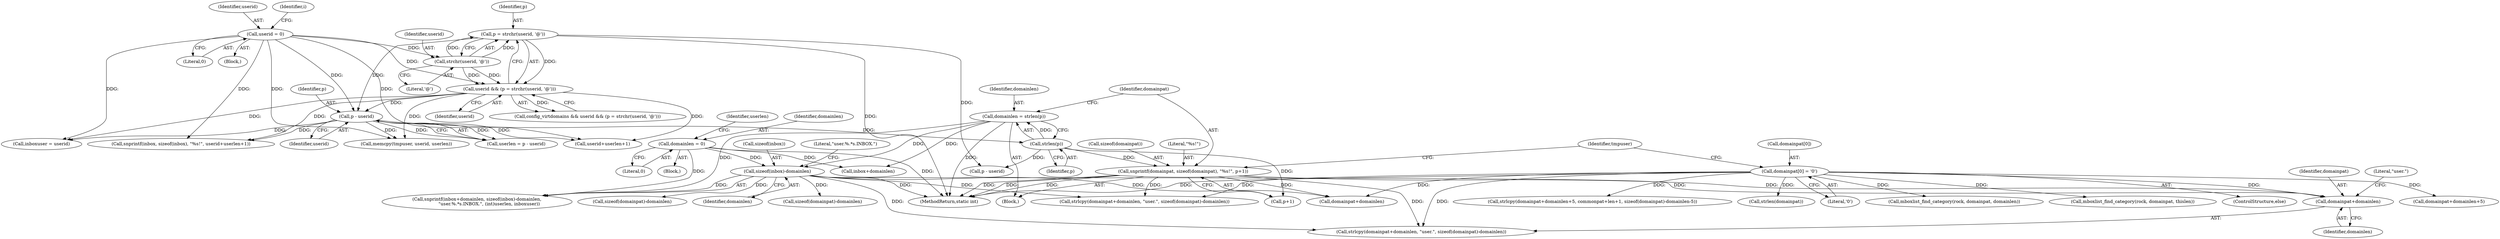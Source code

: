 digraph "0_cyrus-imapd_6bd33275368edfa71ae117de895488584678ac79@API" {
"1000642" [label="(Call,domainpat+domainlen)"];
"1000236" [label="(Call,domainpat[0] = '\0')"];
"1000227" [label="(Call,snprintf(domainpat, sizeof(domainpat), \"%s!\", p+1))"];
"1000225" [label="(Call,strlen(p))"];
"1000220" [label="(Call,p - userid)"];
"1000212" [label="(Call,p = strchr(userid, '@'))"];
"1000214" [label="(Call,strchr(userid, '@'))"];
"1000186" [label="(Call,userid = 0)"];
"1000210" [label="(Call,userid && (p = strchr(userid, '@')))"];
"1000305" [label="(Call,sizeof(inbox)-domainlen)"];
"1000157" [label="(Call,domainlen = 0)"];
"1000223" [label="(Call,domainlen = strlen(p))"];
"1000227" [label="(Call,snprintf(domainpat, sizeof(domainpat), \"%s!\", p+1))"];
"1000642" [label="(Call,domainpat+domainlen)"];
"1000225" [label="(Call,strlen(p))"];
"1000191" [label="(Identifier,i)"];
"1000159" [label="(Literal,0)"];
"1000210" [label="(Call,userid && (p = strchr(userid, '@')))"];
"1000217" [label="(Block,)"];
"1000302" [label="(Call,inbox+domainlen)"];
"1000229" [label="(Call,sizeof(domainpat))"];
"1000641" [label="(Call,strlcpy(domainpat+domainlen, \"user.\", sizeof(domainpat)-domainlen))"];
"1000651" [label="(Call,domainpat+domainlen+5)"];
"1000772" [label="(MethodReturn,static int)"];
"1000213" [label="(Identifier,p)"];
"1000216" [label="(Literal,'@')"];
"1000255" [label="(Call,userid+userlen+1)"];
"1000223" [label="(Call,domainlen = strlen(p))"];
"1000218" [label="(Call,userlen = p - userid)"];
"1000245" [label="(Identifier,tmpuser)"];
"1000236" [label="(Call,domainpat[0] = '\0')"];
"1000157" [label="(Call,domainlen = 0)"];
"1000635" [label="(Call,sizeof(domainpat)-domainlen)"];
"1000650" [label="(Call,strlcpy(domainpat+domainlen+5, commonpat+len+1, sizeof(domainpat)-domainlen-5))"];
"1000306" [label="(Call,sizeof(inbox))"];
"1000644" [label="(Identifier,domainlen)"];
"1000228" [label="(Identifier,domainpat)"];
"1000220" [label="(Call,p - userid)"];
"1000250" [label="(Call,snprintf(inbox, sizeof(inbox), \"%s!\", userid+userlen+1))"];
"1000269" [label="(Call,memcpy(tmpuser, userid, userlen))"];
"1000158" [label="(Identifier,domainlen)"];
"1000224" [label="(Identifier,domainlen)"];
"1000261" [label="(Call,inboxuser = userid)"];
"1000214" [label="(Call,strchr(userid, '@'))"];
"1000643" [label="(Identifier,domainpat)"];
"1000212" [label="(Call,p = strchr(userid, '@'))"];
"1000680" [label="(Call,strlen(domainpat))"];
"1000221" [label="(Identifier,p)"];
"1000240" [label="(Literal,'\0')"];
"1000277" [label="(Call,p - userid)"];
"1000188" [label="(Literal,0)"];
"1000645" [label="(Literal,\"user.\")"];
"1000724" [label="(Call,mboxlist_find_category(rock, domainpat, domainlen))"];
"1000187" [label="(Identifier,userid)"];
"1000308" [label="(Identifier,domainlen)"];
"1000162" [label="(Identifier,userlen)"];
"1000211" [label="(Identifier,userid)"];
"1000309" [label="(Literal,\"user.%.*s.INBOX.\")"];
"1000231" [label="(Literal,\"%s!\")"];
"1000694" [label="(Call,mboxlist_find_category(rock, domainpat, thislen))"];
"1000226" [label="(Identifier,p)"];
"1000185" [label="(Block,)"];
"1000646" [label="(Call,sizeof(domainpat)-domainlen)"];
"1000630" [label="(Call,strlcpy(domainpat+domainlen, \"user.\", sizeof(domainpat)-domainlen))"];
"1000237" [label="(Call,domainpat[0])"];
"1000301" [label="(Call,snprintf(inbox+domainlen, sizeof(inbox)-domainlen,\n                 \"user.%.*s.INBOX.\", (int)userlen, inboxuser))"];
"1000208" [label="(Call,config_virtdomains && userid && (p = strchr(userid, '@')))"];
"1000215" [label="(Identifier,userid)"];
"1000186" [label="(Call,userid = 0)"];
"1000305" [label="(Call,sizeof(inbox)-domainlen)"];
"1000235" [label="(ControlStructure,else)"];
"1000222" [label="(Identifier,userid)"];
"1000631" [label="(Call,domainpat+domainlen)"];
"1000131" [label="(Block,)"];
"1000232" [label="(Call,p+1)"];
"1000642" -> "1000641"  [label="AST: "];
"1000642" -> "1000644"  [label="CFG: "];
"1000643" -> "1000642"  [label="AST: "];
"1000644" -> "1000642"  [label="AST: "];
"1000645" -> "1000642"  [label="CFG: "];
"1000236" -> "1000642"  [label="DDG: "];
"1000227" -> "1000642"  [label="DDG: "];
"1000305" -> "1000642"  [label="DDG: "];
"1000236" -> "1000235"  [label="AST: "];
"1000236" -> "1000240"  [label="CFG: "];
"1000237" -> "1000236"  [label="AST: "];
"1000240" -> "1000236"  [label="AST: "];
"1000245" -> "1000236"  [label="CFG: "];
"1000236" -> "1000772"  [label="DDG: "];
"1000236" -> "1000630"  [label="DDG: "];
"1000236" -> "1000631"  [label="DDG: "];
"1000236" -> "1000641"  [label="DDG: "];
"1000236" -> "1000650"  [label="DDG: "];
"1000236" -> "1000651"  [label="DDG: "];
"1000236" -> "1000680"  [label="DDG: "];
"1000236" -> "1000694"  [label="DDG: "];
"1000236" -> "1000724"  [label="DDG: "];
"1000227" -> "1000217"  [label="AST: "];
"1000227" -> "1000232"  [label="CFG: "];
"1000228" -> "1000227"  [label="AST: "];
"1000229" -> "1000227"  [label="AST: "];
"1000231" -> "1000227"  [label="AST: "];
"1000232" -> "1000227"  [label="AST: "];
"1000245" -> "1000227"  [label="CFG: "];
"1000227" -> "1000772"  [label="DDG: "];
"1000227" -> "1000772"  [label="DDG: "];
"1000227" -> "1000772"  [label="DDG: "];
"1000225" -> "1000227"  [label="DDG: "];
"1000227" -> "1000630"  [label="DDG: "];
"1000227" -> "1000631"  [label="DDG: "];
"1000227" -> "1000641"  [label="DDG: "];
"1000225" -> "1000223"  [label="AST: "];
"1000225" -> "1000226"  [label="CFG: "];
"1000226" -> "1000225"  [label="AST: "];
"1000223" -> "1000225"  [label="CFG: "];
"1000225" -> "1000223"  [label="DDG: "];
"1000220" -> "1000225"  [label="DDG: "];
"1000225" -> "1000232"  [label="DDG: "];
"1000225" -> "1000277"  [label="DDG: "];
"1000220" -> "1000218"  [label="AST: "];
"1000220" -> "1000222"  [label="CFG: "];
"1000221" -> "1000220"  [label="AST: "];
"1000222" -> "1000220"  [label="AST: "];
"1000218" -> "1000220"  [label="CFG: "];
"1000220" -> "1000218"  [label="DDG: "];
"1000220" -> "1000218"  [label="DDG: "];
"1000212" -> "1000220"  [label="DDG: "];
"1000186" -> "1000220"  [label="DDG: "];
"1000210" -> "1000220"  [label="DDG: "];
"1000220" -> "1000250"  [label="DDG: "];
"1000220" -> "1000255"  [label="DDG: "];
"1000220" -> "1000261"  [label="DDG: "];
"1000220" -> "1000269"  [label="DDG: "];
"1000212" -> "1000210"  [label="AST: "];
"1000212" -> "1000214"  [label="CFG: "];
"1000213" -> "1000212"  [label="AST: "];
"1000214" -> "1000212"  [label="AST: "];
"1000210" -> "1000212"  [label="CFG: "];
"1000212" -> "1000772"  [label="DDG: "];
"1000212" -> "1000210"  [label="DDG: "];
"1000214" -> "1000212"  [label="DDG: "];
"1000214" -> "1000212"  [label="DDG: "];
"1000212" -> "1000277"  [label="DDG: "];
"1000214" -> "1000216"  [label="CFG: "];
"1000215" -> "1000214"  [label="AST: "];
"1000216" -> "1000214"  [label="AST: "];
"1000214" -> "1000210"  [label="DDG: "];
"1000214" -> "1000210"  [label="DDG: "];
"1000186" -> "1000214"  [label="DDG: "];
"1000186" -> "1000185"  [label="AST: "];
"1000186" -> "1000188"  [label="CFG: "];
"1000187" -> "1000186"  [label="AST: "];
"1000188" -> "1000186"  [label="AST: "];
"1000191" -> "1000186"  [label="CFG: "];
"1000186" -> "1000210"  [label="DDG: "];
"1000186" -> "1000250"  [label="DDG: "];
"1000186" -> "1000255"  [label="DDG: "];
"1000186" -> "1000261"  [label="DDG: "];
"1000186" -> "1000269"  [label="DDG: "];
"1000210" -> "1000208"  [label="AST: "];
"1000210" -> "1000211"  [label="CFG: "];
"1000211" -> "1000210"  [label="AST: "];
"1000208" -> "1000210"  [label="CFG: "];
"1000210" -> "1000208"  [label="DDG: "];
"1000210" -> "1000250"  [label="DDG: "];
"1000210" -> "1000255"  [label="DDG: "];
"1000210" -> "1000261"  [label="DDG: "];
"1000210" -> "1000269"  [label="DDG: "];
"1000305" -> "1000301"  [label="AST: "];
"1000305" -> "1000308"  [label="CFG: "];
"1000306" -> "1000305"  [label="AST: "];
"1000308" -> "1000305"  [label="AST: "];
"1000309" -> "1000305"  [label="CFG: "];
"1000305" -> "1000772"  [label="DDG: "];
"1000305" -> "1000301"  [label="DDG: "];
"1000157" -> "1000305"  [label="DDG: "];
"1000223" -> "1000305"  [label="DDG: "];
"1000305" -> "1000630"  [label="DDG: "];
"1000305" -> "1000631"  [label="DDG: "];
"1000305" -> "1000635"  [label="DDG: "];
"1000305" -> "1000641"  [label="DDG: "];
"1000305" -> "1000646"  [label="DDG: "];
"1000157" -> "1000131"  [label="AST: "];
"1000157" -> "1000159"  [label="CFG: "];
"1000158" -> "1000157"  [label="AST: "];
"1000159" -> "1000157"  [label="AST: "];
"1000162" -> "1000157"  [label="CFG: "];
"1000157" -> "1000772"  [label="DDG: "];
"1000157" -> "1000301"  [label="DDG: "];
"1000157" -> "1000302"  [label="DDG: "];
"1000223" -> "1000217"  [label="AST: "];
"1000224" -> "1000223"  [label="AST: "];
"1000228" -> "1000223"  [label="CFG: "];
"1000223" -> "1000772"  [label="DDG: "];
"1000223" -> "1000301"  [label="DDG: "];
"1000223" -> "1000302"  [label="DDG: "];
}
